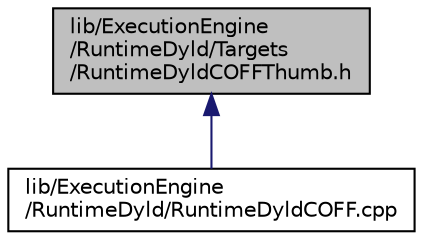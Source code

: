 digraph "lib/ExecutionEngine/RuntimeDyld/Targets/RuntimeDyldCOFFThumb.h"
{
 // LATEX_PDF_SIZE
  bgcolor="transparent";
  edge [fontname="Helvetica",fontsize="10",labelfontname="Helvetica",labelfontsize="10"];
  node [fontname="Helvetica",fontsize="10",shape="box"];
  Node1 [label="lib/ExecutionEngine\l/RuntimeDyld/Targets\l/RuntimeDyldCOFFThumb.h",height=0.2,width=0.4,color="black", fillcolor="grey75", style="filled", fontcolor="black",tooltip=" "];
  Node1 -> Node2 [dir="back",color="midnightblue",fontsize="10",style="solid",fontname="Helvetica"];
  Node2 [label="lib/ExecutionEngine\l/RuntimeDyld/RuntimeDyldCOFF.cpp",height=0.2,width=0.4,color="black",URL="$RuntimeDyldCOFF_8cpp.html",tooltip=" "];
}
